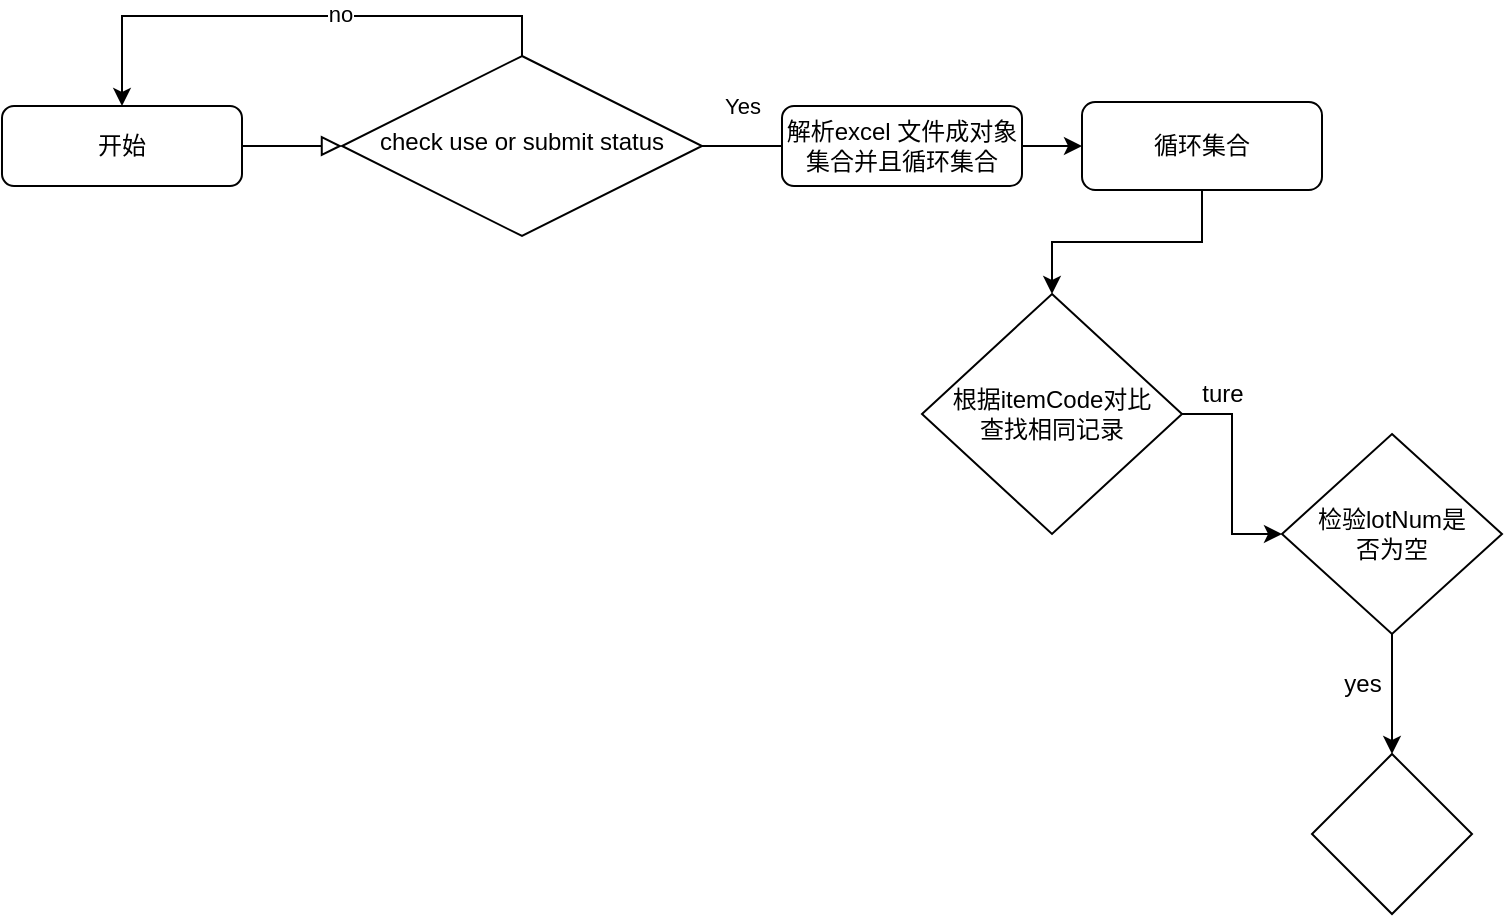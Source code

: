 <mxfile version="20.4.0" type="github">
  <diagram id="C5RBs43oDa-KdzZeNtuy" name="Page-1">
    <mxGraphModel dx="1422" dy="780" grid="1" gridSize="10" guides="1" tooltips="1" connect="1" arrows="1" fold="1" page="1" pageScale="1" pageWidth="827" pageHeight="1169" math="0" shadow="0">
      <root>
        <mxCell id="WIyWlLk6GJQsqaUBKTNV-0" />
        <mxCell id="WIyWlLk6GJQsqaUBKTNV-1" parent="WIyWlLk6GJQsqaUBKTNV-0" />
        <mxCell id="WIyWlLk6GJQsqaUBKTNV-2" value="" style="rounded=0;html=1;jettySize=auto;orthogonalLoop=1;fontSize=11;endArrow=block;endFill=0;endSize=8;strokeWidth=1;shadow=0;labelBackgroundColor=none;edgeStyle=orthogonalEdgeStyle;" parent="WIyWlLk6GJQsqaUBKTNV-1" source="WIyWlLk6GJQsqaUBKTNV-3" target="WIyWlLk6GJQsqaUBKTNV-6" edge="1">
          <mxGeometry relative="1" as="geometry" />
        </mxCell>
        <mxCell id="WIyWlLk6GJQsqaUBKTNV-3" value="开始" style="rounded=1;whiteSpace=wrap;html=1;fontSize=12;glass=0;strokeWidth=1;shadow=0;" parent="WIyWlLk6GJQsqaUBKTNV-1" vertex="1">
          <mxGeometry x="30" y="116" width="120" height="40" as="geometry" />
        </mxCell>
        <mxCell id="WIyWlLk6GJQsqaUBKTNV-4" value="Yes" style="rounded=0;html=1;jettySize=auto;orthogonalLoop=1;fontSize=11;endArrow=block;endFill=0;endSize=8;strokeWidth=1;shadow=0;labelBackgroundColor=none;edgeStyle=orthogonalEdgeStyle;" parent="WIyWlLk6GJQsqaUBKTNV-1" source="WIyWlLk6GJQsqaUBKTNV-6" edge="1">
          <mxGeometry x="-0.5" y="20" relative="1" as="geometry">
            <mxPoint as="offset" />
            <mxPoint x="460" y="136" as="targetPoint" />
          </mxGeometry>
        </mxCell>
        <mxCell id="hF7ooZJOK3moPgRyZVrQ-2" style="edgeStyle=orthogonalEdgeStyle;rounded=0;orthogonalLoop=1;jettySize=auto;html=1;exitX=0.5;exitY=0;exitDx=0;exitDy=0;entryX=0.5;entryY=0;entryDx=0;entryDy=0;" edge="1" parent="WIyWlLk6GJQsqaUBKTNV-1" source="WIyWlLk6GJQsqaUBKTNV-6" target="WIyWlLk6GJQsqaUBKTNV-3">
          <mxGeometry relative="1" as="geometry" />
        </mxCell>
        <mxCell id="hF7ooZJOK3moPgRyZVrQ-3" value="no" style="edgeLabel;html=1;align=center;verticalAlign=middle;resizable=0;points=[];" vertex="1" connectable="0" parent="hF7ooZJOK3moPgRyZVrQ-2">
          <mxGeometry x="-0.162" y="-1" relative="1" as="geometry">
            <mxPoint as="offset" />
          </mxGeometry>
        </mxCell>
        <mxCell id="WIyWlLk6GJQsqaUBKTNV-6" value="check use or submit status" style="rhombus;whiteSpace=wrap;html=1;shadow=0;fontFamily=Helvetica;fontSize=12;align=center;strokeWidth=1;spacing=6;spacingTop=-4;" parent="WIyWlLk6GJQsqaUBKTNV-1" vertex="1">
          <mxGeometry x="200" y="91" width="180" height="90" as="geometry" />
        </mxCell>
        <mxCell id="hF7ooZJOK3moPgRyZVrQ-6" value="" style="edgeStyle=orthogonalEdgeStyle;rounded=0;orthogonalLoop=1;jettySize=auto;html=1;" edge="1" parent="WIyWlLk6GJQsqaUBKTNV-1" source="WIyWlLk6GJQsqaUBKTNV-11" target="hF7ooZJOK3moPgRyZVrQ-5">
          <mxGeometry relative="1" as="geometry" />
        </mxCell>
        <mxCell id="WIyWlLk6GJQsqaUBKTNV-11" value="解析excel 文件成对象集合并且循环集合" style="rounded=1;whiteSpace=wrap;html=1;fontSize=12;glass=0;strokeWidth=1;shadow=0;" parent="WIyWlLk6GJQsqaUBKTNV-1" vertex="1">
          <mxGeometry x="420" y="116" width="120" height="40" as="geometry" />
        </mxCell>
        <mxCell id="hF7ooZJOK3moPgRyZVrQ-10" value="" style="edgeStyle=orthogonalEdgeStyle;rounded=0;orthogonalLoop=1;jettySize=auto;html=1;" edge="1" parent="WIyWlLk6GJQsqaUBKTNV-1" source="hF7ooZJOK3moPgRyZVrQ-5" target="hF7ooZJOK3moPgRyZVrQ-9">
          <mxGeometry relative="1" as="geometry" />
        </mxCell>
        <mxCell id="hF7ooZJOK3moPgRyZVrQ-5" value="循环集合" style="whiteSpace=wrap;html=1;rounded=1;glass=0;strokeWidth=1;shadow=0;" vertex="1" parent="WIyWlLk6GJQsqaUBKTNV-1">
          <mxGeometry x="570" y="114" width="120" height="44" as="geometry" />
        </mxCell>
        <mxCell id="hF7ooZJOK3moPgRyZVrQ-12" value="" style="edgeStyle=orthogonalEdgeStyle;rounded=0;orthogonalLoop=1;jettySize=auto;html=1;" edge="1" parent="WIyWlLk6GJQsqaUBKTNV-1" source="hF7ooZJOK3moPgRyZVrQ-9" target="hF7ooZJOK3moPgRyZVrQ-11">
          <mxGeometry relative="1" as="geometry" />
        </mxCell>
        <mxCell id="hF7ooZJOK3moPgRyZVrQ-9" value="&lt;div&gt;根据itemCode对比&lt;/div&gt;&lt;div&gt;查找相同记录&lt;/div&gt;" style="rhombus;whiteSpace=wrap;html=1;" vertex="1" parent="WIyWlLk6GJQsqaUBKTNV-1">
          <mxGeometry x="490" y="210" width="130" height="120" as="geometry" />
        </mxCell>
        <mxCell id="hF7ooZJOK3moPgRyZVrQ-16" value="" style="edgeStyle=orthogonalEdgeStyle;rounded=0;orthogonalLoop=1;jettySize=auto;html=1;" edge="1" parent="WIyWlLk6GJQsqaUBKTNV-1" source="hF7ooZJOK3moPgRyZVrQ-11" target="hF7ooZJOK3moPgRyZVrQ-15">
          <mxGeometry relative="1" as="geometry" />
        </mxCell>
        <mxCell id="hF7ooZJOK3moPgRyZVrQ-11" value="&lt;div&gt;检验lotNum是&lt;/div&gt;&lt;div&gt;否为空&lt;/div&gt;" style="rhombus;whiteSpace=wrap;html=1;" vertex="1" parent="WIyWlLk6GJQsqaUBKTNV-1">
          <mxGeometry x="670" y="280" width="110" height="100" as="geometry" />
        </mxCell>
        <mxCell id="hF7ooZJOK3moPgRyZVrQ-14" value="ture" style="text;html=1;align=center;verticalAlign=middle;resizable=0;points=[];autosize=1;strokeColor=none;fillColor=none;" vertex="1" parent="WIyWlLk6GJQsqaUBKTNV-1">
          <mxGeometry x="620" y="245" width="40" height="30" as="geometry" />
        </mxCell>
        <mxCell id="hF7ooZJOK3moPgRyZVrQ-15" value="" style="rhombus;whiteSpace=wrap;html=1;" vertex="1" parent="WIyWlLk6GJQsqaUBKTNV-1">
          <mxGeometry x="685" y="440" width="80" height="80" as="geometry" />
        </mxCell>
        <mxCell id="hF7ooZJOK3moPgRyZVrQ-17" value="yes" style="text;html=1;align=center;verticalAlign=middle;resizable=0;points=[];autosize=1;strokeColor=none;fillColor=none;" vertex="1" parent="WIyWlLk6GJQsqaUBKTNV-1">
          <mxGeometry x="690" y="390" width="40" height="30" as="geometry" />
        </mxCell>
      </root>
    </mxGraphModel>
  </diagram>
</mxfile>
